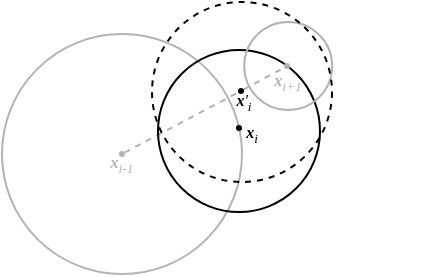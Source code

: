 <mxfile version="10.7.7" type="device"><diagram id="jOl7pV0PtzPv3jeHfQwx" name="Page-1"><mxGraphModel dx="143" dy="166" grid="1" gridSize="1" guides="1" tooltips="1" connect="1" arrows="1" fold="1" page="1" pageScale="1" pageWidth="827" pageHeight="583" math="0" shadow="0"><root><mxCell id="0"/><mxCell id="1" parent="0"/><mxCell id="D2t-vIOqg48p6qOXCsNR-20" value="" style="endArrow=none;dashed=1;html=1;jumpSize=12;strokeColor=#B3B3B3;" edge="1" parent="1" source="D2t-vIOqg48p6qOXCsNR-3" target="D2t-vIOqg48p6qOXCsNR-19"><mxGeometry width="50" height="50" relative="1" as="geometry"><mxPoint x="181.324" y="139.294" as="sourcePoint"/><mxPoint x="261.176" y="96.705" as="targetPoint"/></mxGeometry></mxCell><mxCell id="D2t-vIOqg48p6qOXCsNR-4" value="" style="group" vertex="1" connectable="0" parent="1"><mxGeometry x="120" y="80" width="120" height="120" as="geometry"/></mxCell><mxCell id="D2t-vIOqg48p6qOXCsNR-2" value="" style="ellipse;whiteSpace=wrap;html=1;aspect=fixed;fillColor=none;strokeColor=#B3B3B3;" vertex="1" parent="D2t-vIOqg48p6qOXCsNR-4"><mxGeometry width="120" height="120" as="geometry"/></mxCell><mxCell id="D2t-vIOqg48p6qOXCsNR-3" value="" style="ellipse;whiteSpace=wrap;html=1;aspect=fixed;fillColor=#B3B3B3;strokeColor=none;" vertex="1" parent="D2t-vIOqg48p6qOXCsNR-4"><mxGeometry x="58.5" y="58.5" width="3" height="3" as="geometry"/></mxCell><mxCell id="D2t-vIOqg48p6qOXCsNR-22" value="&lt;i style=&quot;font-size: 8px&quot;&gt;&lt;b&gt;x&lt;/b&gt;&lt;sub&gt;i-1&lt;/sub&gt;&lt;/i&gt;" style="text;html=1;strokeColor=none;fillColor=none;align=center;verticalAlign=middle;whiteSpace=wrap;rounded=0;dashed=1;fontFamily=Latin Modern Light;fontColor=#B3B3B3;" vertex="1" parent="D2t-vIOqg48p6qOXCsNR-4"><mxGeometry x="45" y="55" width="30" height="15" as="geometry"/></mxCell><mxCell id="D2t-vIOqg48p6qOXCsNR-5" value="" style="group" vertex="1" connectable="0" parent="1"><mxGeometry x="202.5" y="76.5" width="55" height="70" as="geometry"/></mxCell><mxCell id="D2t-vIOqg48p6qOXCsNR-9" value="" style="group" vertex="1" connectable="0" parent="1"><mxGeometry x="204.5" y="83" width="81" height="86" as="geometry"/></mxCell><mxCell id="D2t-vIOqg48p6qOXCsNR-17" value="" style="group" vertex="1" connectable="0" parent="D2t-vIOqg48p6qOXCsNR-9"><mxGeometry x="55" y="11.5" width="3" height="3" as="geometry"/></mxCell><mxCell id="D2t-vIOqg48p6qOXCsNR-18" value="" style="group" vertex="1" connectable="0" parent="D2t-vIOqg48p6qOXCsNR-9"><mxGeometry x="-4.5" y="5" width="81" height="81" as="geometry"/></mxCell><mxCell id="D2t-vIOqg48p6qOXCsNR-6" value="" style="ellipse;whiteSpace=wrap;html=1;aspect=fixed;fillColor=none;" vertex="1" parent="D2t-vIOqg48p6qOXCsNR-18"><mxGeometry x="-2" width="81" height="81" as="geometry"/></mxCell><mxCell id="D2t-vIOqg48p6qOXCsNR-8" value="" style="ellipse;whiteSpace=wrap;html=1;aspect=fixed;fillColor=#000000;strokeColor=none;" vertex="1" parent="D2t-vIOqg48p6qOXCsNR-18"><mxGeometry x="37" y="37.5" width="3" height="3" as="geometry"/></mxCell><mxCell id="D2t-vIOqg48p6qOXCsNR-13" value="" style="group" vertex="1" connectable="0" parent="1"><mxGeometry x="254" y="88" width="78" height="78" as="geometry"/></mxCell><mxCell id="D2t-vIOqg48p6qOXCsNR-14" value="" style="endArrow=none;dashed=1;html=1;jumpSize=12;strokeColor=#B3B3B3;" edge="1" parent="1" source="D2t-vIOqg48p6qOXCsNR-19" target="D2t-vIOqg48p6qOXCsNR-12"><mxGeometry width="50" height="50" relative="1" as="geometry"><mxPoint x="270" y="108" as="sourcePoint"/><mxPoint x="258" y="121" as="targetPoint"/></mxGeometry></mxCell><mxCell id="D2t-vIOqg48p6qOXCsNR-11" value="" style="ellipse;whiteSpace=wrap;html=1;aspect=fixed;fillColor=none;strokeColor=#B3B3B3;" vertex="1" parent="1"><mxGeometry x="241.093" y="74" width="44" height="44" as="geometry"/></mxCell><mxCell id="D2t-vIOqg48p6qOXCsNR-12" value="" style="ellipse;whiteSpace=wrap;html=1;aspect=fixed;fillColor=#B3B3B3;strokeColor=none;" vertex="1" parent="1"><mxGeometry x="261" y="94.5" width="3" height="3" as="geometry"/></mxCell><mxCell id="D2t-vIOqg48p6qOXCsNR-19" value="" style="ellipse;whiteSpace=wrap;html=1;aspect=fixed;fillColor=#000000;strokeColor=none;" vertex="1" parent="1"><mxGeometry x="238" y="107" width="3" height="3" as="geometry"/></mxCell><mxCell id="D2t-vIOqg48p6qOXCsNR-21" value="" style="ellipse;whiteSpace=wrap;html=1;aspect=fixed;fillColor=none;dashed=1;" vertex="1" parent="1"><mxGeometry x="195" y="64" width="90" height="90" as="geometry"/></mxCell><mxCell id="D2t-vIOqg48p6qOXCsNR-23" value="&lt;i style=&quot;font-size: 8px&quot;&gt;&lt;b&gt;x&lt;/b&gt;&lt;sub&gt;i&lt;/sub&gt;&lt;/i&gt;" style="text;html=1;strokeColor=none;fillColor=none;align=center;verticalAlign=middle;whiteSpace=wrap;rounded=0;dashed=1;fontFamily=Latin Modern Light;" vertex="1" parent="1"><mxGeometry x="229.5" y="120" width="30" height="15" as="geometry"/></mxCell><mxCell id="D2t-vIOqg48p6qOXCsNR-24" value="&lt;i style=&quot;font-size: 8px&quot;&gt;&lt;b&gt;x&lt;/b&gt;&lt;sub&gt;i+1&lt;/sub&gt;&lt;/i&gt;" style="text;html=1;strokeColor=none;fillColor=none;align=center;verticalAlign=middle;whiteSpace=wrap;rounded=0;dashed=1;fontFamily=Latin Modern Light;fontColor=#B3B3B3;" vertex="1" parent="1"><mxGeometry x="248" y="94" width="30" height="15" as="geometry"/></mxCell><mxCell id="D2t-vIOqg48p6qOXCsNR-25" value="&lt;i style=&quot;font-size: 8px&quot;&gt;&lt;b&gt;x&lt;/b&gt;'&lt;sub&gt;i&lt;/sub&gt;&lt;/i&gt;" style="text;html=1;strokeColor=none;fillColor=none;align=center;verticalAlign=middle;whiteSpace=wrap;rounded=0;dashed=1;fontFamily=Latin Modern Light;" vertex="1" parent="1"><mxGeometry x="226" y="104" width="30" height="15" as="geometry"/></mxCell></root></mxGraphModel></diagram></mxfile>